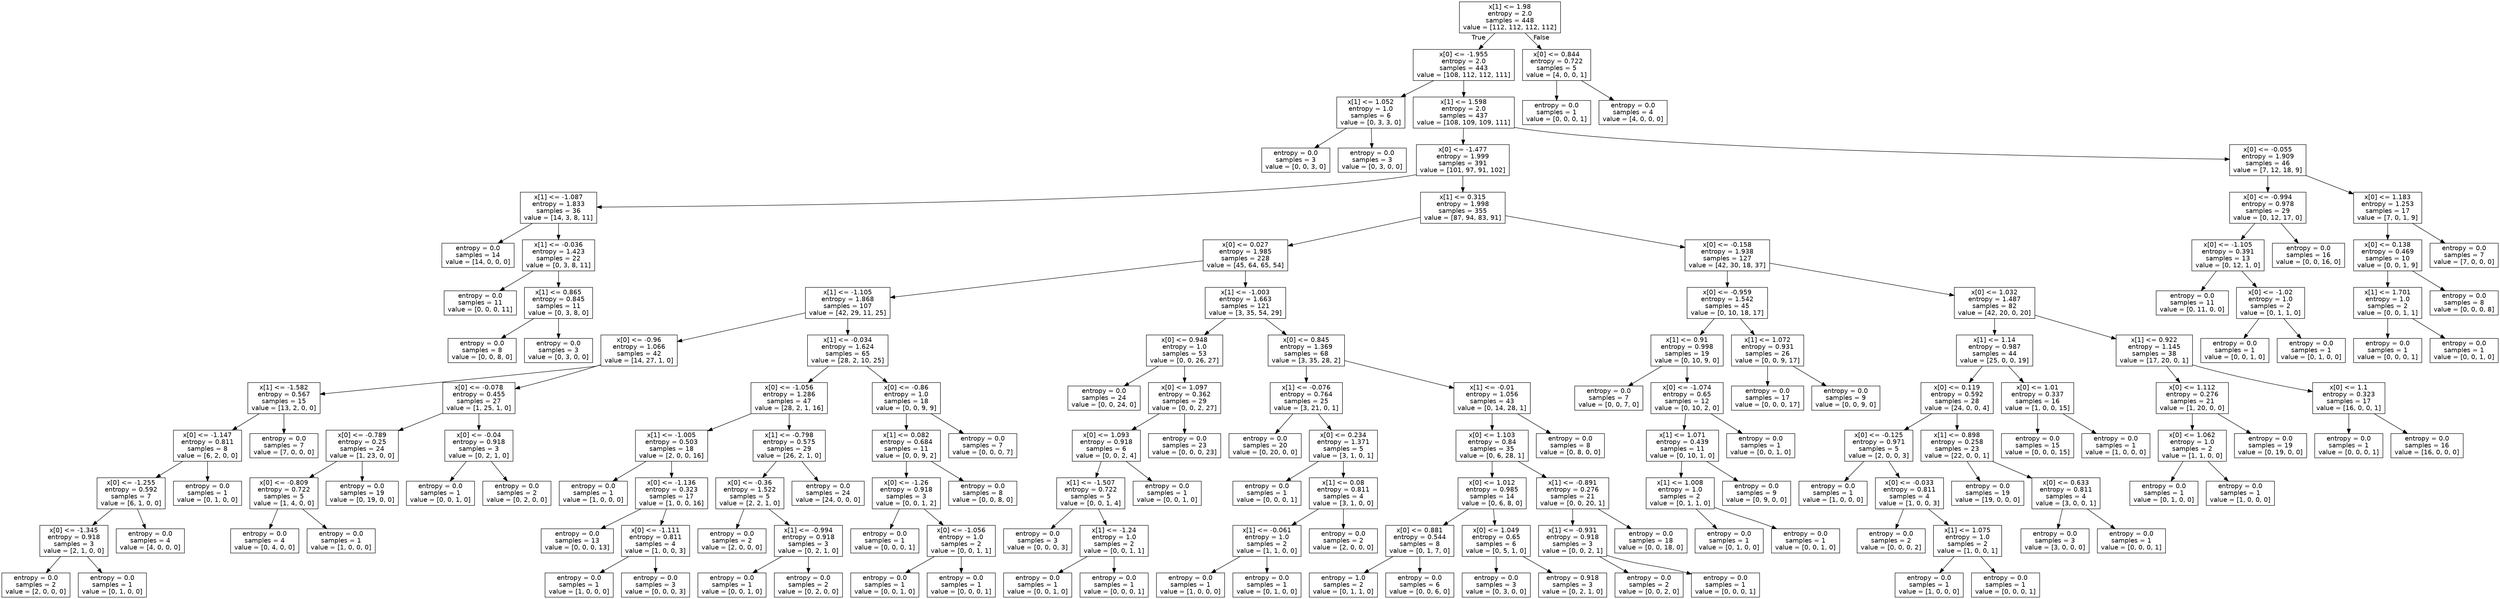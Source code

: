 digraph Tree {
node [shape=box, fontname="helvetica"] ;
edge [fontname="helvetica"] ;
0 [label="x[1] <= 1.98\nentropy = 2.0\nsamples = 448\nvalue = [112, 112, 112, 112]"] ;
1 [label="x[0] <= -1.955\nentropy = 2.0\nsamples = 443\nvalue = [108, 112, 112, 111]"] ;
0 -> 1 [labeldistance=2.5, labelangle=45, headlabel="True"] ;
2 [label="x[1] <= 1.052\nentropy = 1.0\nsamples = 6\nvalue = [0, 3, 3, 0]"] ;
1 -> 2 ;
3 [label="entropy = 0.0\nsamples = 3\nvalue = [0, 0, 3, 0]"] ;
2 -> 3 ;
4 [label="entropy = 0.0\nsamples = 3\nvalue = [0, 3, 0, 0]"] ;
2 -> 4 ;
5 [label="x[1] <= 1.598\nentropy = 2.0\nsamples = 437\nvalue = [108, 109, 109, 111]"] ;
1 -> 5 ;
6 [label="x[0] <= -1.477\nentropy = 1.999\nsamples = 391\nvalue = [101, 97, 91, 102]"] ;
5 -> 6 ;
7 [label="x[1] <= -1.087\nentropy = 1.833\nsamples = 36\nvalue = [14, 3, 8, 11]"] ;
6 -> 7 ;
8 [label="entropy = 0.0\nsamples = 14\nvalue = [14, 0, 0, 0]"] ;
7 -> 8 ;
9 [label="x[1] <= -0.036\nentropy = 1.423\nsamples = 22\nvalue = [0, 3, 8, 11]"] ;
7 -> 9 ;
10 [label="entropy = 0.0\nsamples = 11\nvalue = [0, 0, 0, 11]"] ;
9 -> 10 ;
11 [label="x[1] <= 0.865\nentropy = 0.845\nsamples = 11\nvalue = [0, 3, 8, 0]"] ;
9 -> 11 ;
12 [label="entropy = 0.0\nsamples = 8\nvalue = [0, 0, 8, 0]"] ;
11 -> 12 ;
13 [label="entropy = 0.0\nsamples = 3\nvalue = [0, 3, 0, 0]"] ;
11 -> 13 ;
14 [label="x[1] <= 0.315\nentropy = 1.998\nsamples = 355\nvalue = [87, 94, 83, 91]"] ;
6 -> 14 ;
15 [label="x[0] <= 0.027\nentropy = 1.985\nsamples = 228\nvalue = [45, 64, 65, 54]"] ;
14 -> 15 ;
16 [label="x[1] <= -1.105\nentropy = 1.868\nsamples = 107\nvalue = [42, 29, 11, 25]"] ;
15 -> 16 ;
17 [label="x[0] <= -0.96\nentropy = 1.066\nsamples = 42\nvalue = [14, 27, 1, 0]"] ;
16 -> 17 ;
18 [label="x[1] <= -1.582\nentropy = 0.567\nsamples = 15\nvalue = [13, 2, 0, 0]"] ;
17 -> 18 ;
19 [label="x[0] <= -1.147\nentropy = 0.811\nsamples = 8\nvalue = [6, 2, 0, 0]"] ;
18 -> 19 ;
20 [label="x[0] <= -1.255\nentropy = 0.592\nsamples = 7\nvalue = [6, 1, 0, 0]"] ;
19 -> 20 ;
21 [label="x[0] <= -1.345\nentropy = 0.918\nsamples = 3\nvalue = [2, 1, 0, 0]"] ;
20 -> 21 ;
22 [label="entropy = 0.0\nsamples = 2\nvalue = [2, 0, 0, 0]"] ;
21 -> 22 ;
23 [label="entropy = 0.0\nsamples = 1\nvalue = [0, 1, 0, 0]"] ;
21 -> 23 ;
24 [label="entropy = 0.0\nsamples = 4\nvalue = [4, 0, 0, 0]"] ;
20 -> 24 ;
25 [label="entropy = 0.0\nsamples = 1\nvalue = [0, 1, 0, 0]"] ;
19 -> 25 ;
26 [label="entropy = 0.0\nsamples = 7\nvalue = [7, 0, 0, 0]"] ;
18 -> 26 ;
27 [label="x[0] <= -0.078\nentropy = 0.455\nsamples = 27\nvalue = [1, 25, 1, 0]"] ;
17 -> 27 ;
28 [label="x[0] <= -0.789\nentropy = 0.25\nsamples = 24\nvalue = [1, 23, 0, 0]"] ;
27 -> 28 ;
29 [label="x[0] <= -0.809\nentropy = 0.722\nsamples = 5\nvalue = [1, 4, 0, 0]"] ;
28 -> 29 ;
30 [label="entropy = 0.0\nsamples = 4\nvalue = [0, 4, 0, 0]"] ;
29 -> 30 ;
31 [label="entropy = 0.0\nsamples = 1\nvalue = [1, 0, 0, 0]"] ;
29 -> 31 ;
32 [label="entropy = 0.0\nsamples = 19\nvalue = [0, 19, 0, 0]"] ;
28 -> 32 ;
33 [label="x[0] <= -0.04\nentropy = 0.918\nsamples = 3\nvalue = [0, 2, 1, 0]"] ;
27 -> 33 ;
34 [label="entropy = 0.0\nsamples = 1\nvalue = [0, 0, 1, 0]"] ;
33 -> 34 ;
35 [label="entropy = 0.0\nsamples = 2\nvalue = [0, 2, 0, 0]"] ;
33 -> 35 ;
36 [label="x[1] <= -0.034\nentropy = 1.624\nsamples = 65\nvalue = [28, 2, 10, 25]"] ;
16 -> 36 ;
37 [label="x[0] <= -1.056\nentropy = 1.286\nsamples = 47\nvalue = [28, 2, 1, 16]"] ;
36 -> 37 ;
38 [label="x[1] <= -1.005\nentropy = 0.503\nsamples = 18\nvalue = [2, 0, 0, 16]"] ;
37 -> 38 ;
39 [label="entropy = 0.0\nsamples = 1\nvalue = [1, 0, 0, 0]"] ;
38 -> 39 ;
40 [label="x[0] <= -1.136\nentropy = 0.323\nsamples = 17\nvalue = [1, 0, 0, 16]"] ;
38 -> 40 ;
41 [label="entropy = 0.0\nsamples = 13\nvalue = [0, 0, 0, 13]"] ;
40 -> 41 ;
42 [label="x[0] <= -1.111\nentropy = 0.811\nsamples = 4\nvalue = [1, 0, 0, 3]"] ;
40 -> 42 ;
43 [label="entropy = 0.0\nsamples = 1\nvalue = [1, 0, 0, 0]"] ;
42 -> 43 ;
44 [label="entropy = 0.0\nsamples = 3\nvalue = [0, 0, 0, 3]"] ;
42 -> 44 ;
45 [label="x[1] <= -0.798\nentropy = 0.575\nsamples = 29\nvalue = [26, 2, 1, 0]"] ;
37 -> 45 ;
46 [label="x[0] <= -0.36\nentropy = 1.522\nsamples = 5\nvalue = [2, 2, 1, 0]"] ;
45 -> 46 ;
47 [label="entropy = 0.0\nsamples = 2\nvalue = [2, 0, 0, 0]"] ;
46 -> 47 ;
48 [label="x[1] <= -0.994\nentropy = 0.918\nsamples = 3\nvalue = [0, 2, 1, 0]"] ;
46 -> 48 ;
49 [label="entropy = 0.0\nsamples = 1\nvalue = [0, 0, 1, 0]"] ;
48 -> 49 ;
50 [label="entropy = 0.0\nsamples = 2\nvalue = [0, 2, 0, 0]"] ;
48 -> 50 ;
51 [label="entropy = 0.0\nsamples = 24\nvalue = [24, 0, 0, 0]"] ;
45 -> 51 ;
52 [label="x[0] <= -0.86\nentropy = 1.0\nsamples = 18\nvalue = [0, 0, 9, 9]"] ;
36 -> 52 ;
53 [label="x[1] <= 0.082\nentropy = 0.684\nsamples = 11\nvalue = [0, 0, 9, 2]"] ;
52 -> 53 ;
54 [label="x[0] <= -1.26\nentropy = 0.918\nsamples = 3\nvalue = [0, 0, 1, 2]"] ;
53 -> 54 ;
55 [label="entropy = 0.0\nsamples = 1\nvalue = [0, 0, 0, 1]"] ;
54 -> 55 ;
56 [label="x[0] <= -1.056\nentropy = 1.0\nsamples = 2\nvalue = [0, 0, 1, 1]"] ;
54 -> 56 ;
57 [label="entropy = 0.0\nsamples = 1\nvalue = [0, 0, 1, 0]"] ;
56 -> 57 ;
58 [label="entropy = 0.0\nsamples = 1\nvalue = [0, 0, 0, 1]"] ;
56 -> 58 ;
59 [label="entropy = 0.0\nsamples = 8\nvalue = [0, 0, 8, 0]"] ;
53 -> 59 ;
60 [label="entropy = 0.0\nsamples = 7\nvalue = [0, 0, 0, 7]"] ;
52 -> 60 ;
61 [label="x[1] <= -1.003\nentropy = 1.663\nsamples = 121\nvalue = [3, 35, 54, 29]"] ;
15 -> 61 ;
62 [label="x[0] <= 0.948\nentropy = 1.0\nsamples = 53\nvalue = [0, 0, 26, 27]"] ;
61 -> 62 ;
63 [label="entropy = 0.0\nsamples = 24\nvalue = [0, 0, 24, 0]"] ;
62 -> 63 ;
64 [label="x[0] <= 1.097\nentropy = 0.362\nsamples = 29\nvalue = [0, 0, 2, 27]"] ;
62 -> 64 ;
65 [label="x[0] <= 1.093\nentropy = 0.918\nsamples = 6\nvalue = [0, 0, 2, 4]"] ;
64 -> 65 ;
66 [label="x[1] <= -1.507\nentropy = 0.722\nsamples = 5\nvalue = [0, 0, 1, 4]"] ;
65 -> 66 ;
67 [label="entropy = 0.0\nsamples = 3\nvalue = [0, 0, 0, 3]"] ;
66 -> 67 ;
68 [label="x[1] <= -1.24\nentropy = 1.0\nsamples = 2\nvalue = [0, 0, 1, 1]"] ;
66 -> 68 ;
69 [label="entropy = 0.0\nsamples = 1\nvalue = [0, 0, 1, 0]"] ;
68 -> 69 ;
70 [label="entropy = 0.0\nsamples = 1\nvalue = [0, 0, 0, 1]"] ;
68 -> 70 ;
71 [label="entropy = 0.0\nsamples = 1\nvalue = [0, 0, 1, 0]"] ;
65 -> 71 ;
72 [label="entropy = 0.0\nsamples = 23\nvalue = [0, 0, 0, 23]"] ;
64 -> 72 ;
73 [label="x[0] <= 0.845\nentropy = 1.369\nsamples = 68\nvalue = [3, 35, 28, 2]"] ;
61 -> 73 ;
74 [label="x[1] <= -0.076\nentropy = 0.764\nsamples = 25\nvalue = [3, 21, 0, 1]"] ;
73 -> 74 ;
75 [label="entropy = 0.0\nsamples = 20\nvalue = [0, 20, 0, 0]"] ;
74 -> 75 ;
76 [label="x[0] <= 0.234\nentropy = 1.371\nsamples = 5\nvalue = [3, 1, 0, 1]"] ;
74 -> 76 ;
77 [label="entropy = 0.0\nsamples = 1\nvalue = [0, 0, 0, 1]"] ;
76 -> 77 ;
78 [label="x[1] <= 0.08\nentropy = 0.811\nsamples = 4\nvalue = [3, 1, 0, 0]"] ;
76 -> 78 ;
79 [label="x[1] <= -0.061\nentropy = 1.0\nsamples = 2\nvalue = [1, 1, 0, 0]"] ;
78 -> 79 ;
80 [label="entropy = 0.0\nsamples = 1\nvalue = [1, 0, 0, 0]"] ;
79 -> 80 ;
81 [label="entropy = 0.0\nsamples = 1\nvalue = [0, 1, 0, 0]"] ;
79 -> 81 ;
82 [label="entropy = 0.0\nsamples = 2\nvalue = [2, 0, 0, 0]"] ;
78 -> 82 ;
83 [label="x[1] <= -0.01\nentropy = 1.056\nsamples = 43\nvalue = [0, 14, 28, 1]"] ;
73 -> 83 ;
84 [label="x[0] <= 1.103\nentropy = 0.84\nsamples = 35\nvalue = [0, 6, 28, 1]"] ;
83 -> 84 ;
85 [label="x[0] <= 1.012\nentropy = 0.985\nsamples = 14\nvalue = [0, 6, 8, 0]"] ;
84 -> 85 ;
86 [label="x[0] <= 0.881\nentropy = 0.544\nsamples = 8\nvalue = [0, 1, 7, 0]"] ;
85 -> 86 ;
87 [label="entropy = 1.0\nsamples = 2\nvalue = [0, 1, 1, 0]"] ;
86 -> 87 ;
88 [label="entropy = 0.0\nsamples = 6\nvalue = [0, 0, 6, 0]"] ;
86 -> 88 ;
89 [label="x[0] <= 1.049\nentropy = 0.65\nsamples = 6\nvalue = [0, 5, 1, 0]"] ;
85 -> 89 ;
90 [label="entropy = 0.0\nsamples = 3\nvalue = [0, 3, 0, 0]"] ;
89 -> 90 ;
91 [label="entropy = 0.918\nsamples = 3\nvalue = [0, 2, 1, 0]"] ;
89 -> 91 ;
92 [label="x[1] <= -0.891\nentropy = 0.276\nsamples = 21\nvalue = [0, 0, 20, 1]"] ;
84 -> 92 ;
93 [label="x[1] <= -0.931\nentropy = 0.918\nsamples = 3\nvalue = [0, 0, 2, 1]"] ;
92 -> 93 ;
94 [label="entropy = 0.0\nsamples = 2\nvalue = [0, 0, 2, 0]"] ;
93 -> 94 ;
95 [label="entropy = 0.0\nsamples = 1\nvalue = [0, 0, 0, 1]"] ;
93 -> 95 ;
96 [label="entropy = 0.0\nsamples = 18\nvalue = [0, 0, 18, 0]"] ;
92 -> 96 ;
97 [label="entropy = 0.0\nsamples = 8\nvalue = [0, 8, 0, 0]"] ;
83 -> 97 ;
98 [label="x[0] <= -0.158\nentropy = 1.938\nsamples = 127\nvalue = [42, 30, 18, 37]"] ;
14 -> 98 ;
99 [label="x[0] <= -0.959\nentropy = 1.542\nsamples = 45\nvalue = [0, 10, 18, 17]"] ;
98 -> 99 ;
100 [label="x[1] <= 0.91\nentropy = 0.998\nsamples = 19\nvalue = [0, 10, 9, 0]"] ;
99 -> 100 ;
101 [label="entropy = 0.0\nsamples = 7\nvalue = [0, 0, 7, 0]"] ;
100 -> 101 ;
102 [label="x[0] <= -1.074\nentropy = 0.65\nsamples = 12\nvalue = [0, 10, 2, 0]"] ;
100 -> 102 ;
103 [label="x[1] <= 1.071\nentropy = 0.439\nsamples = 11\nvalue = [0, 10, 1, 0]"] ;
102 -> 103 ;
104 [label="x[1] <= 1.008\nentropy = 1.0\nsamples = 2\nvalue = [0, 1, 1, 0]"] ;
103 -> 104 ;
105 [label="entropy = 0.0\nsamples = 1\nvalue = [0, 1, 0, 0]"] ;
104 -> 105 ;
106 [label="entropy = 0.0\nsamples = 1\nvalue = [0, 0, 1, 0]"] ;
104 -> 106 ;
107 [label="entropy = 0.0\nsamples = 9\nvalue = [0, 9, 0, 0]"] ;
103 -> 107 ;
108 [label="entropy = 0.0\nsamples = 1\nvalue = [0, 0, 1, 0]"] ;
102 -> 108 ;
109 [label="x[1] <= 1.072\nentropy = 0.931\nsamples = 26\nvalue = [0, 0, 9, 17]"] ;
99 -> 109 ;
110 [label="entropy = 0.0\nsamples = 17\nvalue = [0, 0, 0, 17]"] ;
109 -> 110 ;
111 [label="entropy = 0.0\nsamples = 9\nvalue = [0, 0, 9, 0]"] ;
109 -> 111 ;
112 [label="x[0] <= 1.032\nentropy = 1.487\nsamples = 82\nvalue = [42, 20, 0, 20]"] ;
98 -> 112 ;
113 [label="x[1] <= 1.14\nentropy = 0.987\nsamples = 44\nvalue = [25, 0, 0, 19]"] ;
112 -> 113 ;
114 [label="x[0] <= 0.119\nentropy = 0.592\nsamples = 28\nvalue = [24, 0, 0, 4]"] ;
113 -> 114 ;
115 [label="x[0] <= -0.125\nentropy = 0.971\nsamples = 5\nvalue = [2, 0, 0, 3]"] ;
114 -> 115 ;
116 [label="entropy = 0.0\nsamples = 1\nvalue = [1, 0, 0, 0]"] ;
115 -> 116 ;
117 [label="x[0] <= -0.033\nentropy = 0.811\nsamples = 4\nvalue = [1, 0, 0, 3]"] ;
115 -> 117 ;
118 [label="entropy = 0.0\nsamples = 2\nvalue = [0, 0, 0, 2]"] ;
117 -> 118 ;
119 [label="x[1] <= 1.075\nentropy = 1.0\nsamples = 2\nvalue = [1, 0, 0, 1]"] ;
117 -> 119 ;
120 [label="entropy = 0.0\nsamples = 1\nvalue = [1, 0, 0, 0]"] ;
119 -> 120 ;
121 [label="entropy = 0.0\nsamples = 1\nvalue = [0, 0, 0, 1]"] ;
119 -> 121 ;
122 [label="x[1] <= 0.898\nentropy = 0.258\nsamples = 23\nvalue = [22, 0, 0, 1]"] ;
114 -> 122 ;
123 [label="entropy = 0.0\nsamples = 19\nvalue = [19, 0, 0, 0]"] ;
122 -> 123 ;
124 [label="x[0] <= 0.633\nentropy = 0.811\nsamples = 4\nvalue = [3, 0, 0, 1]"] ;
122 -> 124 ;
125 [label="entropy = 0.0\nsamples = 3\nvalue = [3, 0, 0, 0]"] ;
124 -> 125 ;
126 [label="entropy = 0.0\nsamples = 1\nvalue = [0, 0, 0, 1]"] ;
124 -> 126 ;
127 [label="x[0] <= 1.01\nentropy = 0.337\nsamples = 16\nvalue = [1, 0, 0, 15]"] ;
113 -> 127 ;
128 [label="entropy = 0.0\nsamples = 15\nvalue = [0, 0, 0, 15]"] ;
127 -> 128 ;
129 [label="entropy = 0.0\nsamples = 1\nvalue = [1, 0, 0, 0]"] ;
127 -> 129 ;
130 [label="x[1] <= 0.922\nentropy = 1.145\nsamples = 38\nvalue = [17, 20, 0, 1]"] ;
112 -> 130 ;
131 [label="x[0] <= 1.112\nentropy = 0.276\nsamples = 21\nvalue = [1, 20, 0, 0]"] ;
130 -> 131 ;
132 [label="x[0] <= 1.062\nentropy = 1.0\nsamples = 2\nvalue = [1, 1, 0, 0]"] ;
131 -> 132 ;
133 [label="entropy = 0.0\nsamples = 1\nvalue = [0, 1, 0, 0]"] ;
132 -> 133 ;
134 [label="entropy = 0.0\nsamples = 1\nvalue = [1, 0, 0, 0]"] ;
132 -> 134 ;
135 [label="entropy = 0.0\nsamples = 19\nvalue = [0, 19, 0, 0]"] ;
131 -> 135 ;
136 [label="x[0] <= 1.1\nentropy = 0.323\nsamples = 17\nvalue = [16, 0, 0, 1]"] ;
130 -> 136 ;
137 [label="entropy = 0.0\nsamples = 1\nvalue = [0, 0, 0, 1]"] ;
136 -> 137 ;
138 [label="entropy = 0.0\nsamples = 16\nvalue = [16, 0, 0, 0]"] ;
136 -> 138 ;
139 [label="x[0] <= -0.055\nentropy = 1.909\nsamples = 46\nvalue = [7, 12, 18, 9]"] ;
5 -> 139 ;
140 [label="x[0] <= -0.994\nentropy = 0.978\nsamples = 29\nvalue = [0, 12, 17, 0]"] ;
139 -> 140 ;
141 [label="x[0] <= -1.105\nentropy = 0.391\nsamples = 13\nvalue = [0, 12, 1, 0]"] ;
140 -> 141 ;
142 [label="entropy = 0.0\nsamples = 11\nvalue = [0, 11, 0, 0]"] ;
141 -> 142 ;
143 [label="x[0] <= -1.02\nentropy = 1.0\nsamples = 2\nvalue = [0, 1, 1, 0]"] ;
141 -> 143 ;
144 [label="entropy = 0.0\nsamples = 1\nvalue = [0, 0, 1, 0]"] ;
143 -> 144 ;
145 [label="entropy = 0.0\nsamples = 1\nvalue = [0, 1, 0, 0]"] ;
143 -> 145 ;
146 [label="entropy = 0.0\nsamples = 16\nvalue = [0, 0, 16, 0]"] ;
140 -> 146 ;
147 [label="x[0] <= 1.183\nentropy = 1.253\nsamples = 17\nvalue = [7, 0, 1, 9]"] ;
139 -> 147 ;
148 [label="x[0] <= 0.138\nentropy = 0.469\nsamples = 10\nvalue = [0, 0, 1, 9]"] ;
147 -> 148 ;
149 [label="x[1] <= 1.701\nentropy = 1.0\nsamples = 2\nvalue = [0, 0, 1, 1]"] ;
148 -> 149 ;
150 [label="entropy = 0.0\nsamples = 1\nvalue = [0, 0, 0, 1]"] ;
149 -> 150 ;
151 [label="entropy = 0.0\nsamples = 1\nvalue = [0, 0, 1, 0]"] ;
149 -> 151 ;
152 [label="entropy = 0.0\nsamples = 8\nvalue = [0, 0, 0, 8]"] ;
148 -> 152 ;
153 [label="entropy = 0.0\nsamples = 7\nvalue = [7, 0, 0, 0]"] ;
147 -> 153 ;
154 [label="x[0] <= 0.844\nentropy = 0.722\nsamples = 5\nvalue = [4, 0, 0, 1]"] ;
0 -> 154 [labeldistance=2.5, labelangle=-45, headlabel="False"] ;
155 [label="entropy = 0.0\nsamples = 1\nvalue = [0, 0, 0, 1]"] ;
154 -> 155 ;
156 [label="entropy = 0.0\nsamples = 4\nvalue = [4, 0, 0, 0]"] ;
154 -> 156 ;
}